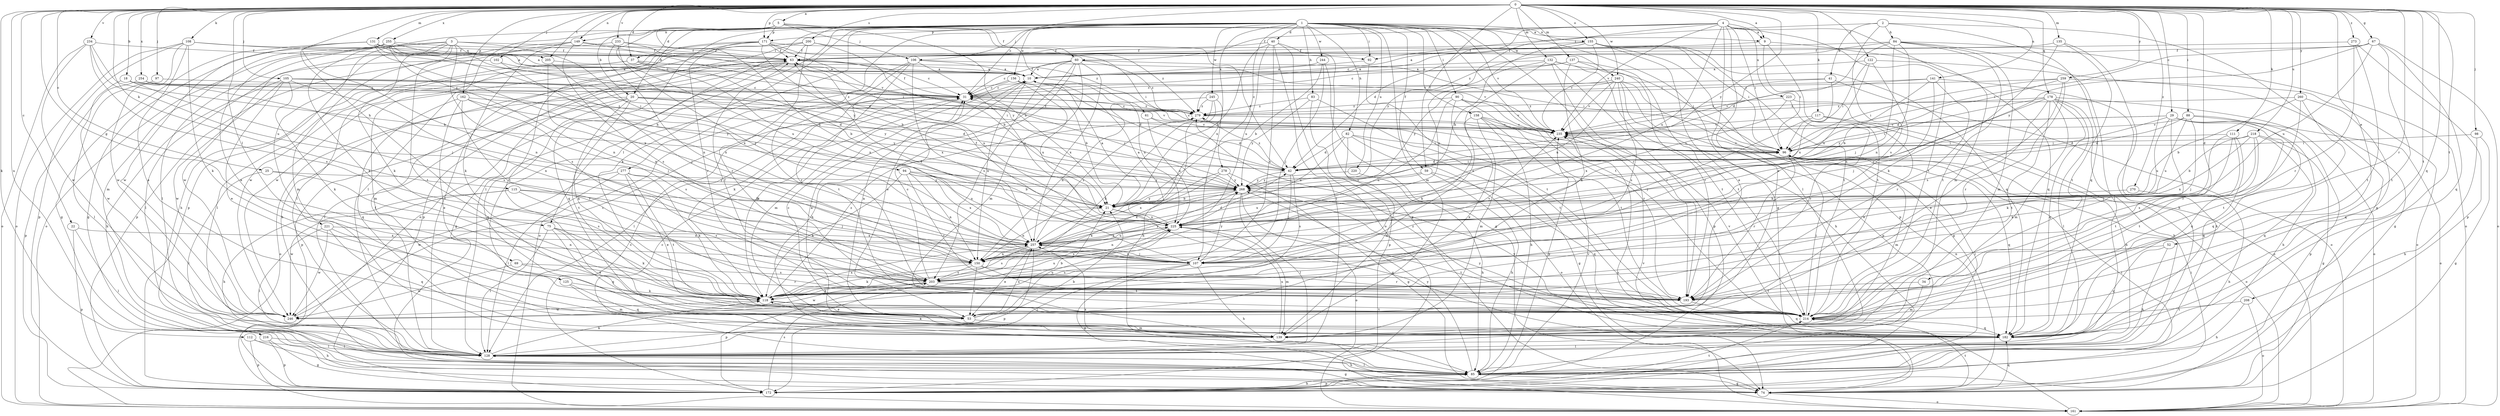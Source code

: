strict digraph  {
0;
1;
2;
3;
4;
5;
9;
10;
18;
20;
21;
22;
25;
29;
31;
34;
37;
40;
41;
42;
52;
53;
59;
60;
61;
63;
67;
69;
74;
75;
82;
83;
84;
85;
88;
90;
92;
94;
96;
97;
98;
102;
105;
106;
107;
108;
111;
112;
115;
117;
118;
122;
125;
128;
131;
132;
135;
137;
139;
141;
149;
150;
155;
156;
158;
161;
162;
171;
172;
178;
182;
193;
200;
203;
205;
208;
214;
216;
218;
220;
221;
223;
225;
233;
234;
235;
240;
244;
245;
246;
254;
255;
257;
259;
260;
268;
270;
273;
277;
278;
279;
0 -> 5  [label=a];
0 -> 9  [label=a];
0 -> 18  [label=b];
0 -> 22  [label=c];
0 -> 25  [label=c];
0 -> 29  [label=c];
0 -> 31  [label=c];
0 -> 34  [label=d];
0 -> 37  [label=d];
0 -> 52  [label=e];
0 -> 59  [label=f];
0 -> 67  [label=g];
0 -> 69  [label=g];
0 -> 75  [label=h];
0 -> 88  [label=i];
0 -> 97  [label=j];
0 -> 98  [label=j];
0 -> 102  [label=j];
0 -> 105  [label=j];
0 -> 108  [label=k];
0 -> 111  [label=k];
0 -> 112  [label=k];
0 -> 115  [label=k];
0 -> 117  [label=k];
0 -> 122  [label=l];
0 -> 125  [label=l];
0 -> 131  [label=m];
0 -> 132  [label=m];
0 -> 135  [label=m];
0 -> 137  [label=m];
0 -> 141  [label=n];
0 -> 149  [label=n];
0 -> 155  [label=o];
0 -> 162  [label=p];
0 -> 171  [label=p];
0 -> 178  [label=q];
0 -> 182  [label=q];
0 -> 193  [label=r];
0 -> 200  [label=s];
0 -> 205  [label=t];
0 -> 208  [label=t];
0 -> 214  [label=t];
0 -> 216  [label=u];
0 -> 218  [label=u];
0 -> 233  [label=v];
0 -> 234  [label=v];
0 -> 240  [label=w];
0 -> 254  [label=x];
0 -> 255  [label=x];
0 -> 259  [label=y];
0 -> 260  [label=y];
0 -> 268  [label=y];
0 -> 270  [label=z];
0 -> 273  [label=z];
1 -> 20  [label=b];
1 -> 37  [label=d];
1 -> 40  [label=d];
1 -> 59  [label=f];
1 -> 74  [label=g];
1 -> 75  [label=h];
1 -> 82  [label=h];
1 -> 83  [label=h];
1 -> 90  [label=i];
1 -> 92  [label=i];
1 -> 106  [label=j];
1 -> 118  [label=k];
1 -> 125  [label=l];
1 -> 128  [label=l];
1 -> 139  [label=m];
1 -> 149  [label=n];
1 -> 155  [label=o];
1 -> 156  [label=o];
1 -> 158  [label=o];
1 -> 161  [label=o];
1 -> 193  [label=r];
1 -> 214  [label=t];
1 -> 220  [label=u];
1 -> 235  [label=v];
1 -> 240  [label=w];
1 -> 244  [label=w];
1 -> 245  [label=w];
1 -> 257  [label=x];
1 -> 277  [label=z];
1 -> 278  [label=z];
2 -> 41  [label=d];
2 -> 74  [label=g];
2 -> 84  [label=h];
2 -> 92  [label=i];
2 -> 182  [label=q];
2 -> 203  [label=s];
3 -> 92  [label=i];
3 -> 94  [label=i];
3 -> 118  [label=k];
3 -> 128  [label=l];
3 -> 161  [label=o];
3 -> 203  [label=s];
3 -> 214  [label=t];
3 -> 221  [label=u];
3 -> 246  [label=w];
3 -> 205  [label=q];
4 -> 9  [label=a];
4 -> 42  [label=d];
4 -> 53  [label=e];
4 -> 60  [label=f];
4 -> 96  [label=i];
4 -> 128  [label=l];
4 -> 139  [label=m];
4 -> 171  [label=p];
4 -> 214  [label=t];
4 -> 223  [label=u];
4 -> 225  [label=u];
4 -> 235  [label=v];
4 -> 268  [label=y];
5 -> 9  [label=a];
5 -> 20  [label=b];
5 -> 21  [label=b];
5 -> 60  [label=f];
5 -> 61  [label=f];
5 -> 106  [label=j];
5 -> 107  [label=j];
5 -> 128  [label=l];
5 -> 171  [label=p];
5 -> 172  [label=p];
5 -> 225  [label=u];
9 -> 63  [label=f];
9 -> 96  [label=i];
9 -> 182  [label=q];
9 -> 214  [label=t];
10 -> 31  [label=c];
10 -> 139  [label=m];
10 -> 150  [label=n];
10 -> 225  [label=u];
18 -> 31  [label=c];
18 -> 203  [label=s];
18 -> 246  [label=w];
18 -> 268  [label=y];
20 -> 42  [label=d];
20 -> 118  [label=k];
20 -> 161  [label=o];
20 -> 172  [label=p];
20 -> 182  [label=q];
20 -> 214  [label=t];
20 -> 235  [label=v];
20 -> 279  [label=z];
21 -> 10  [label=a];
21 -> 150  [label=n];
21 -> 182  [label=q];
21 -> 225  [label=u];
21 -> 268  [label=y];
22 -> 128  [label=l];
22 -> 172  [label=p];
22 -> 257  [label=x];
25 -> 128  [label=l];
25 -> 203  [label=s];
25 -> 268  [label=y];
29 -> 42  [label=d];
29 -> 85  [label=h];
29 -> 96  [label=i];
29 -> 118  [label=k];
29 -> 172  [label=p];
29 -> 182  [label=q];
29 -> 225  [label=u];
29 -> 235  [label=v];
31 -> 63  [label=f];
31 -> 118  [label=k];
31 -> 128  [label=l];
31 -> 279  [label=z];
34 -> 139  [label=m];
34 -> 193  [label=r];
37 -> 10  [label=a];
37 -> 21  [label=b];
37 -> 128  [label=l];
37 -> 139  [label=m];
37 -> 257  [label=x];
40 -> 21  [label=b];
40 -> 63  [label=f];
40 -> 74  [label=g];
40 -> 128  [label=l];
40 -> 161  [label=o];
40 -> 203  [label=s];
40 -> 225  [label=u];
41 -> 31  [label=c];
41 -> 161  [label=o];
41 -> 225  [label=u];
41 -> 235  [label=v];
42 -> 96  [label=i];
42 -> 107  [label=j];
42 -> 203  [label=s];
42 -> 268  [label=y];
42 -> 279  [label=z];
52 -> 85  [label=h];
52 -> 150  [label=n];
52 -> 182  [label=q];
53 -> 10  [label=a];
53 -> 31  [label=c];
53 -> 139  [label=m];
53 -> 225  [label=u];
53 -> 257  [label=x];
59 -> 85  [label=h];
59 -> 182  [label=q];
59 -> 257  [label=x];
59 -> 268  [label=y];
60 -> 10  [label=a];
60 -> 31  [label=c];
60 -> 53  [label=e];
60 -> 85  [label=h];
60 -> 96  [label=i];
60 -> 139  [label=m];
60 -> 203  [label=s];
60 -> 257  [label=x];
60 -> 279  [label=z];
61 -> 42  [label=d];
61 -> 225  [label=u];
61 -> 235  [label=v];
63 -> 10  [label=a];
63 -> 31  [label=c];
63 -> 74  [label=g];
63 -> 85  [label=h];
63 -> 182  [label=q];
63 -> 225  [label=u];
67 -> 63  [label=f];
67 -> 96  [label=i];
67 -> 161  [label=o];
67 -> 182  [label=q];
67 -> 214  [label=t];
67 -> 225  [label=u];
67 -> 268  [label=y];
69 -> 193  [label=r];
69 -> 203  [label=s];
69 -> 246  [label=w];
74 -> 31  [label=c];
74 -> 96  [label=i];
74 -> 161  [label=o];
74 -> 182  [label=q];
74 -> 214  [label=t];
74 -> 235  [label=v];
75 -> 53  [label=e];
75 -> 118  [label=k];
75 -> 128  [label=l];
75 -> 182  [label=q];
75 -> 257  [label=x];
82 -> 42  [label=d];
82 -> 74  [label=g];
82 -> 96  [label=i];
82 -> 139  [label=m];
82 -> 161  [label=o];
82 -> 225  [label=u];
83 -> 172  [label=p];
83 -> 214  [label=t];
83 -> 268  [label=y];
83 -> 279  [label=z];
84 -> 42  [label=d];
84 -> 63  [label=f];
84 -> 107  [label=j];
84 -> 128  [label=l];
84 -> 139  [label=m];
84 -> 150  [label=n];
84 -> 161  [label=o];
84 -> 214  [label=t];
84 -> 279  [label=z];
85 -> 63  [label=f];
85 -> 74  [label=g];
85 -> 128  [label=l];
85 -> 172  [label=p];
85 -> 235  [label=v];
85 -> 257  [label=x];
85 -> 268  [label=y];
88 -> 42  [label=d];
88 -> 107  [label=j];
88 -> 161  [label=o];
88 -> 182  [label=q];
88 -> 225  [label=u];
88 -> 235  [label=v];
90 -> 118  [label=k];
90 -> 150  [label=n];
90 -> 193  [label=r];
90 -> 214  [label=t];
90 -> 235  [label=v];
90 -> 279  [label=z];
92 -> 10  [label=a];
92 -> 214  [label=t];
94 -> 21  [label=b];
94 -> 118  [label=k];
94 -> 150  [label=n];
94 -> 193  [label=r];
94 -> 225  [label=u];
94 -> 257  [label=x];
94 -> 268  [label=y];
96 -> 42  [label=d];
96 -> 128  [label=l];
96 -> 139  [label=m];
96 -> 161  [label=o];
96 -> 182  [label=q];
96 -> 193  [label=r];
96 -> 235  [label=v];
97 -> 31  [label=c];
97 -> 128  [label=l];
98 -> 74  [label=g];
98 -> 85  [label=h];
98 -> 96  [label=i];
102 -> 10  [label=a];
102 -> 128  [label=l];
102 -> 257  [label=x];
105 -> 31  [label=c];
105 -> 42  [label=d];
105 -> 53  [label=e];
105 -> 85  [label=h];
105 -> 96  [label=i];
105 -> 118  [label=k];
105 -> 150  [label=n];
105 -> 246  [label=w];
106 -> 10  [label=a];
106 -> 161  [label=o];
106 -> 193  [label=r];
106 -> 214  [label=t];
106 -> 225  [label=u];
106 -> 235  [label=v];
106 -> 257  [label=x];
107 -> 63  [label=f];
107 -> 74  [label=g];
107 -> 85  [label=h];
107 -> 128  [label=l];
107 -> 203  [label=s];
107 -> 235  [label=v];
107 -> 257  [label=x];
107 -> 268  [label=y];
108 -> 10  [label=a];
108 -> 53  [label=e];
108 -> 63  [label=f];
108 -> 118  [label=k];
108 -> 161  [label=o];
108 -> 172  [label=p];
108 -> 246  [label=w];
111 -> 96  [label=i];
111 -> 107  [label=j];
111 -> 118  [label=k];
111 -> 182  [label=q];
111 -> 214  [label=t];
112 -> 85  [label=h];
112 -> 128  [label=l];
112 -> 172  [label=p];
115 -> 21  [label=b];
115 -> 85  [label=h];
115 -> 107  [label=j];
115 -> 203  [label=s];
115 -> 246  [label=w];
117 -> 53  [label=e];
117 -> 85  [label=h];
117 -> 107  [label=j];
117 -> 235  [label=v];
118 -> 53  [label=e];
118 -> 214  [label=t];
118 -> 225  [label=u];
118 -> 246  [label=w];
118 -> 257  [label=x];
118 -> 279  [label=z];
122 -> 10  [label=a];
122 -> 74  [label=g];
122 -> 96  [label=i];
122 -> 150  [label=n];
122 -> 225  [label=u];
125 -> 118  [label=k];
125 -> 139  [label=m];
125 -> 182  [label=q];
128 -> 21  [label=b];
128 -> 63  [label=f];
128 -> 74  [label=g];
128 -> 85  [label=h];
128 -> 118  [label=k];
131 -> 10  [label=a];
131 -> 31  [label=c];
131 -> 42  [label=d];
131 -> 63  [label=f];
131 -> 74  [label=g];
131 -> 150  [label=n];
131 -> 246  [label=w];
131 -> 257  [label=x];
132 -> 10  [label=a];
132 -> 96  [label=i];
132 -> 172  [label=p];
132 -> 193  [label=r];
132 -> 203  [label=s];
132 -> 214  [label=t];
132 -> 225  [label=u];
135 -> 63  [label=f];
135 -> 85  [label=h];
135 -> 118  [label=k];
135 -> 214  [label=t];
137 -> 10  [label=a];
137 -> 31  [label=c];
137 -> 118  [label=k];
137 -> 193  [label=r];
137 -> 214  [label=t];
139 -> 10  [label=a];
139 -> 118  [label=k];
139 -> 225  [label=u];
141 -> 21  [label=b];
141 -> 31  [label=c];
141 -> 85  [label=h];
141 -> 107  [label=j];
141 -> 193  [label=r];
141 -> 235  [label=v];
149 -> 63  [label=f];
149 -> 85  [label=h];
149 -> 96  [label=i];
149 -> 118  [label=k];
149 -> 139  [label=m];
149 -> 203  [label=s];
150 -> 53  [label=e];
150 -> 118  [label=k];
150 -> 193  [label=r];
150 -> 203  [label=s];
150 -> 214  [label=t];
150 -> 268  [label=y];
155 -> 10  [label=a];
155 -> 21  [label=b];
155 -> 31  [label=c];
155 -> 53  [label=e];
155 -> 63  [label=f];
155 -> 96  [label=i];
155 -> 172  [label=p];
155 -> 182  [label=q];
155 -> 214  [label=t];
155 -> 235  [label=v];
156 -> 21  [label=b];
156 -> 31  [label=c];
156 -> 42  [label=d];
156 -> 118  [label=k];
156 -> 225  [label=u];
158 -> 53  [label=e];
158 -> 85  [label=h];
158 -> 96  [label=i];
158 -> 139  [label=m];
158 -> 172  [label=p];
158 -> 235  [label=v];
161 -> 235  [label=v];
162 -> 53  [label=e];
162 -> 182  [label=q];
162 -> 193  [label=r];
162 -> 203  [label=s];
162 -> 268  [label=y];
162 -> 279  [label=z];
171 -> 21  [label=b];
171 -> 63  [label=f];
171 -> 96  [label=i];
171 -> 128  [label=l];
171 -> 193  [label=r];
171 -> 214  [label=t];
171 -> 246  [label=w];
171 -> 268  [label=y];
171 -> 279  [label=z];
172 -> 31  [label=c];
172 -> 85  [label=h];
172 -> 96  [label=i];
172 -> 203  [label=s];
172 -> 214  [label=t];
178 -> 53  [label=e];
178 -> 85  [label=h];
178 -> 128  [label=l];
178 -> 139  [label=m];
178 -> 161  [label=o];
178 -> 182  [label=q];
178 -> 214  [label=t];
178 -> 225  [label=u];
178 -> 268  [label=y];
178 -> 279  [label=z];
182 -> 128  [label=l];
182 -> 268  [label=y];
182 -> 279  [label=z];
193 -> 63  [label=f];
193 -> 182  [label=q];
200 -> 21  [label=b];
200 -> 42  [label=d];
200 -> 63  [label=f];
200 -> 128  [label=l];
200 -> 172  [label=p];
200 -> 193  [label=r];
200 -> 246  [label=w];
203 -> 31  [label=c];
203 -> 118  [label=k];
203 -> 172  [label=p];
203 -> 193  [label=r];
203 -> 246  [label=w];
205 -> 10  [label=a];
205 -> 107  [label=j];
205 -> 150  [label=n];
208 -> 85  [label=h];
208 -> 161  [label=o];
208 -> 214  [label=t];
214 -> 96  [label=i];
214 -> 182  [label=q];
214 -> 235  [label=v];
214 -> 268  [label=y];
216 -> 74  [label=g];
216 -> 128  [label=l];
216 -> 172  [label=p];
218 -> 21  [label=b];
218 -> 74  [label=g];
218 -> 96  [label=i];
218 -> 182  [label=q];
218 -> 203  [label=s];
218 -> 214  [label=t];
218 -> 257  [label=x];
220 -> 85  [label=h];
220 -> 268  [label=y];
221 -> 128  [label=l];
221 -> 150  [label=n];
221 -> 182  [label=q];
221 -> 246  [label=w];
221 -> 257  [label=x];
223 -> 161  [label=o];
223 -> 193  [label=r];
223 -> 257  [label=x];
223 -> 279  [label=z];
225 -> 10  [label=a];
225 -> 63  [label=f];
225 -> 139  [label=m];
225 -> 150  [label=n];
225 -> 203  [label=s];
225 -> 214  [label=t];
225 -> 257  [label=x];
233 -> 63  [label=f];
233 -> 150  [label=n];
233 -> 172  [label=p];
233 -> 225  [label=u];
233 -> 235  [label=v];
234 -> 21  [label=b];
234 -> 63  [label=f];
234 -> 107  [label=j];
234 -> 161  [label=o];
234 -> 203  [label=s];
234 -> 246  [label=w];
235 -> 31  [label=c];
235 -> 96  [label=i];
240 -> 31  [label=c];
240 -> 74  [label=g];
240 -> 85  [label=h];
240 -> 172  [label=p];
240 -> 203  [label=s];
240 -> 225  [label=u];
240 -> 235  [label=v];
240 -> 268  [label=y];
244 -> 10  [label=a];
244 -> 21  [label=b];
244 -> 74  [label=g];
244 -> 107  [label=j];
245 -> 85  [label=h];
245 -> 107  [label=j];
245 -> 118  [label=k];
245 -> 150  [label=n];
245 -> 279  [label=z];
246 -> 21  [label=b];
246 -> 31  [label=c];
254 -> 31  [label=c];
254 -> 107  [label=j];
254 -> 172  [label=p];
254 -> 268  [label=y];
255 -> 53  [label=e];
255 -> 63  [label=f];
255 -> 74  [label=g];
255 -> 118  [label=k];
255 -> 139  [label=m];
255 -> 150  [label=n];
255 -> 257  [label=x];
255 -> 268  [label=y];
255 -> 279  [label=z];
257 -> 42  [label=d];
257 -> 53  [label=e];
257 -> 107  [label=j];
257 -> 150  [label=n];
257 -> 172  [label=p];
257 -> 203  [label=s];
257 -> 225  [label=u];
257 -> 279  [label=z];
259 -> 31  [label=c];
259 -> 42  [label=d];
259 -> 96  [label=i];
259 -> 161  [label=o];
259 -> 193  [label=r];
259 -> 203  [label=s];
260 -> 21  [label=b];
260 -> 182  [label=q];
260 -> 193  [label=r];
260 -> 214  [label=t];
260 -> 279  [label=z];
268 -> 21  [label=b];
268 -> 31  [label=c];
268 -> 128  [label=l];
268 -> 161  [label=o];
268 -> 257  [label=x];
270 -> 21  [label=b];
270 -> 85  [label=h];
273 -> 63  [label=f];
273 -> 172  [label=p];
273 -> 193  [label=r];
273 -> 214  [label=t];
277 -> 53  [label=e];
277 -> 118  [label=k];
277 -> 128  [label=l];
277 -> 214  [label=t];
277 -> 246  [label=w];
277 -> 268  [label=y];
278 -> 74  [label=g];
278 -> 118  [label=k];
278 -> 257  [label=x];
278 -> 268  [label=y];
279 -> 31  [label=c];
279 -> 235  [label=v];
}
